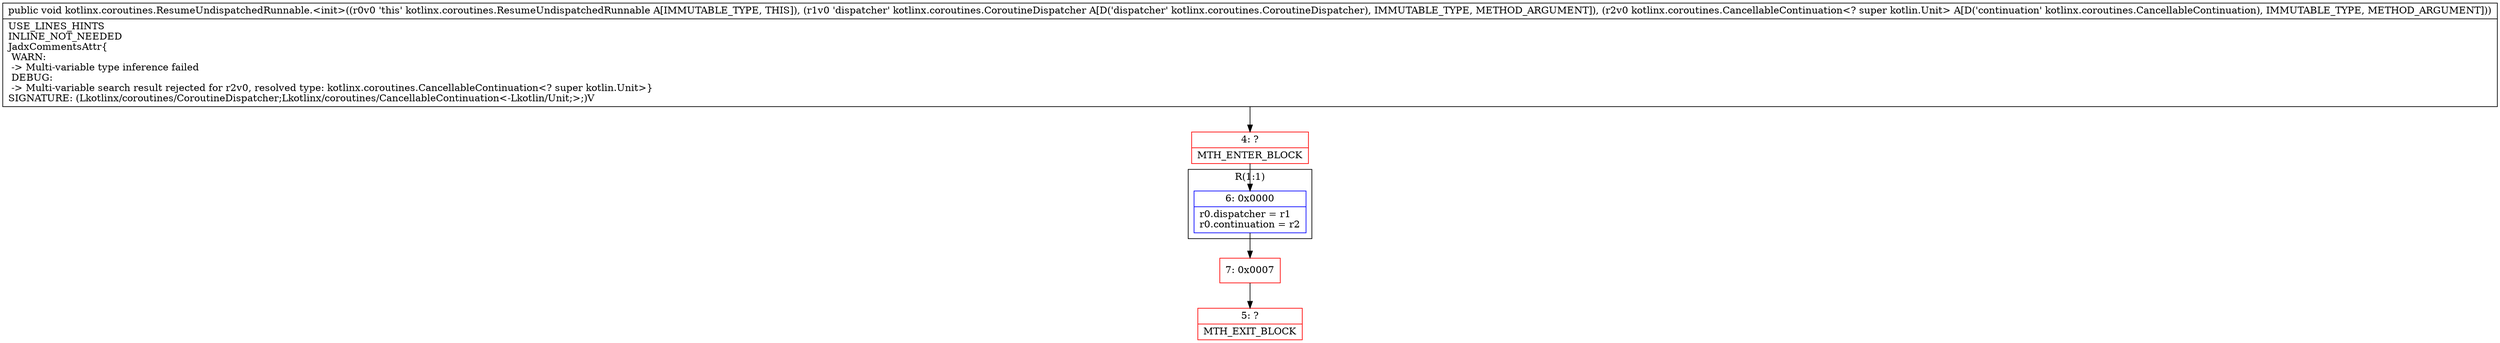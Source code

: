 digraph "CFG forkotlinx.coroutines.ResumeUndispatchedRunnable.\<init\>(Lkotlinx\/coroutines\/CoroutineDispatcher;Lkotlinx\/coroutines\/CancellableContinuation;)V" {
subgraph cluster_Region_1429866011 {
label = "R(1:1)";
node [shape=record,color=blue];
Node_6 [shape=record,label="{6\:\ 0x0000|r0.dispatcher = r1\lr0.continuation = r2\l}"];
}
Node_4 [shape=record,color=red,label="{4\:\ ?|MTH_ENTER_BLOCK\l}"];
Node_7 [shape=record,color=red,label="{7\:\ 0x0007}"];
Node_5 [shape=record,color=red,label="{5\:\ ?|MTH_EXIT_BLOCK\l}"];
MethodNode[shape=record,label="{public void kotlinx.coroutines.ResumeUndispatchedRunnable.\<init\>((r0v0 'this' kotlinx.coroutines.ResumeUndispatchedRunnable A[IMMUTABLE_TYPE, THIS]), (r1v0 'dispatcher' kotlinx.coroutines.CoroutineDispatcher A[D('dispatcher' kotlinx.coroutines.CoroutineDispatcher), IMMUTABLE_TYPE, METHOD_ARGUMENT]), (r2v0 kotlinx.coroutines.CancellableContinuation\<? super kotlin.Unit\> A[D('continuation' kotlinx.coroutines.CancellableContinuation), IMMUTABLE_TYPE, METHOD_ARGUMENT]))  | USE_LINES_HINTS\lINLINE_NOT_NEEDED\lJadxCommentsAttr\{\l WARN: \l \-\> Multi\-variable type inference failed\l DEBUG: \l \-\> Multi\-variable search result rejected for r2v0, resolved type: kotlinx.coroutines.CancellableContinuation\<? super kotlin.Unit\>\}\lSIGNATURE: (Lkotlinx\/coroutines\/CoroutineDispatcher;Lkotlinx\/coroutines\/CancellableContinuation\<\-Lkotlin\/Unit;\>;)V\l}"];
MethodNode -> Node_4;Node_6 -> Node_7;
Node_4 -> Node_6;
Node_7 -> Node_5;
}

